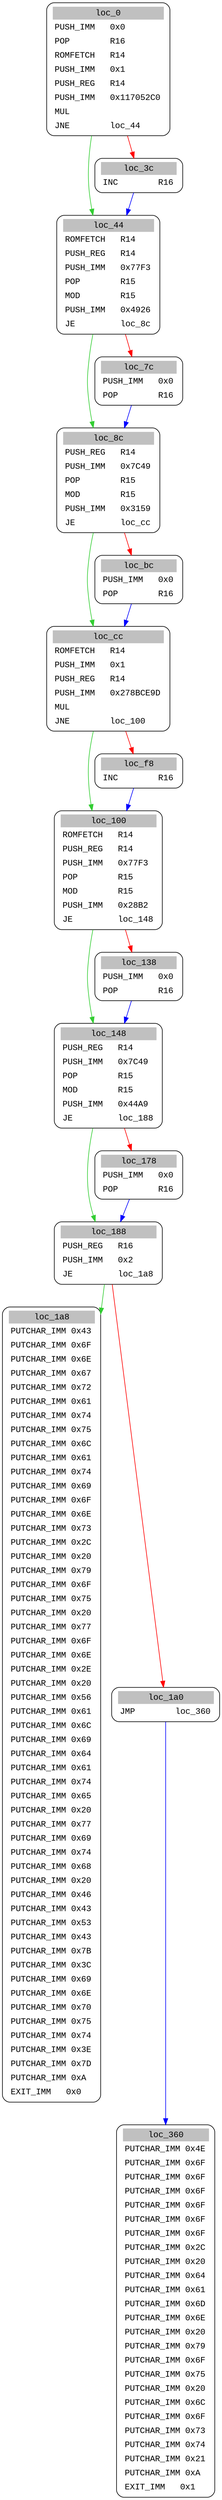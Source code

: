 digraph asm_graph {
0 [
shape="Mrecord" fontname="Courier New"label =<<table border="0" cellborder="0" cellpadding="3"><tr><td align="center" colspan="2" bgcolor="grey">loc_0</td></tr><tr><td align="left">PUSH_IMM   0x0</td></tr><tr><td align="left">POP        R16</td></tr><tr><td align="left">ROMFETCH   R14</td></tr><tr><td align="left">PUSH_IMM   0x1</td></tr><tr><td align="left">PUSH_REG   R14</td></tr><tr><td align="left">PUSH_IMM   0x117052C0</td></tr><tr><td align="left">MUL        </td></tr><tr><td align="left">JNE        loc_44</td></tr></table>> ];
1 [
shape="Mrecord" fontname="Courier New"label =<<table border="0" cellborder="0" cellpadding="3"><tr><td align="center" colspan="2" bgcolor="grey">loc_44</td></tr><tr><td align="left">ROMFETCH   R14</td></tr><tr><td align="left">PUSH_REG   R14</td></tr><tr><td align="left">PUSH_IMM   0x77F3</td></tr><tr><td align="left">POP        R15</td></tr><tr><td align="left">MOD        R15</td></tr><tr><td align="left">PUSH_IMM   0x4926</td></tr><tr><td align="left">JE         loc_8c</td></tr></table>> ];
2 [
shape="Mrecord" fontname="Courier New"label =<<table border="0" cellborder="0" cellpadding="3"><tr><td align="center" colspan="2" bgcolor="grey">loc_3c</td></tr><tr><td align="left">INC        R16</td></tr></table>> ];
3 [
shape="Mrecord" fontname="Courier New"label =<<table border="0" cellborder="0" cellpadding="3"><tr><td align="center" colspan="2" bgcolor="grey">loc_8c</td></tr><tr><td align="left">PUSH_REG   R14</td></tr><tr><td align="left">PUSH_IMM   0x7C49</td></tr><tr><td align="left">POP        R15</td></tr><tr><td align="left">MOD        R15</td></tr><tr><td align="left">PUSH_IMM   0x3159</td></tr><tr><td align="left">JE         loc_cc</td></tr></table>> ];
4 [
shape="Mrecord" fontname="Courier New"label =<<table border="0" cellborder="0" cellpadding="3"><tr><td align="center" colspan="2" bgcolor="grey">loc_7c</td></tr><tr><td align="left">PUSH_IMM   0x0</td></tr><tr><td align="left">POP        R16</td></tr></table>> ];
5 [
shape="Mrecord" fontname="Courier New"label =<<table border="0" cellborder="0" cellpadding="3"><tr><td align="center" colspan="2" bgcolor="grey">loc_cc</td></tr><tr><td align="left">ROMFETCH   R14</td></tr><tr><td align="left">PUSH_IMM   0x1</td></tr><tr><td align="left">PUSH_REG   R14</td></tr><tr><td align="left">PUSH_IMM   0x278BCE9D</td></tr><tr><td align="left">MUL        </td></tr><tr><td align="left">JNE        loc_100</td></tr></table>> ];
6 [
shape="Mrecord" fontname="Courier New"label =<<table border="0" cellborder="0" cellpadding="3"><tr><td align="center" colspan="2" bgcolor="grey">loc_bc</td></tr><tr><td align="left">PUSH_IMM   0x0</td></tr><tr><td align="left">POP        R16</td></tr></table>> ];
7 [
shape="Mrecord" fontname="Courier New"label =<<table border="0" cellborder="0" cellpadding="3"><tr><td align="center" colspan="2" bgcolor="grey">loc_100</td></tr><tr><td align="left">ROMFETCH   R14</td></tr><tr><td align="left">PUSH_REG   R14</td></tr><tr><td align="left">PUSH_IMM   0x77F3</td></tr><tr><td align="left">POP        R15</td></tr><tr><td align="left">MOD        R15</td></tr><tr><td align="left">PUSH_IMM   0x28B2</td></tr><tr><td align="left">JE         loc_148</td></tr></table>> ];
8 [
shape="Mrecord" fontname="Courier New"label =<<table border="0" cellborder="0" cellpadding="3"><tr><td align="center" colspan="2" bgcolor="grey">loc_f8</td></tr><tr><td align="left">INC        R16</td></tr></table>> ];
9 [
shape="Mrecord" fontname="Courier New"label =<<table border="0" cellborder="0" cellpadding="3"><tr><td align="center" colspan="2" bgcolor="grey">loc_148</td></tr><tr><td align="left">PUSH_REG   R14</td></tr><tr><td align="left">PUSH_IMM   0x7C49</td></tr><tr><td align="left">POP        R15</td></tr><tr><td align="left">MOD        R15</td></tr><tr><td align="left">PUSH_IMM   0x44A9</td></tr><tr><td align="left">JE         loc_188</td></tr></table>> ];
10 [
shape="Mrecord" fontname="Courier New"label =<<table border="0" cellborder="0" cellpadding="3"><tr><td align="center" colspan="2" bgcolor="grey">loc_138</td></tr><tr><td align="left">PUSH_IMM   0x0</td></tr><tr><td align="left">POP        R16</td></tr></table>> ];
11 [
shape="Mrecord" fontname="Courier New"label =<<table border="0" cellborder="0" cellpadding="3"><tr><td align="center" colspan="2" bgcolor="grey">loc_188</td></tr><tr><td align="left">PUSH_REG   R16</td></tr><tr><td align="left">PUSH_IMM   0x2</td></tr><tr><td align="left">JE         loc_1a8</td></tr></table>> ];
12 [
shape="Mrecord" fontname="Courier New"label =<<table border="0" cellborder="0" cellpadding="3"><tr><td align="center" colspan="2" bgcolor="grey">loc_178</td></tr><tr><td align="left">PUSH_IMM   0x0</td></tr><tr><td align="left">POP        R16</td></tr></table>> ];
13 [
shape="Mrecord" fontname="Courier New"label =<<table border="0" cellborder="0" cellpadding="3"><tr><td align="center" colspan="2" bgcolor="grey">loc_1a8</td></tr><tr><td align="left">PUTCHAR_IMM 0x43</td></tr><tr><td align="left">PUTCHAR_IMM 0x6F</td></tr><tr><td align="left">PUTCHAR_IMM 0x6E</td></tr><tr><td align="left">PUTCHAR_IMM 0x67</td></tr><tr><td align="left">PUTCHAR_IMM 0x72</td></tr><tr><td align="left">PUTCHAR_IMM 0x61</td></tr><tr><td align="left">PUTCHAR_IMM 0x74</td></tr><tr><td align="left">PUTCHAR_IMM 0x75</td></tr><tr><td align="left">PUTCHAR_IMM 0x6C</td></tr><tr><td align="left">PUTCHAR_IMM 0x61</td></tr><tr><td align="left">PUTCHAR_IMM 0x74</td></tr><tr><td align="left">PUTCHAR_IMM 0x69</td></tr><tr><td align="left">PUTCHAR_IMM 0x6F</td></tr><tr><td align="left">PUTCHAR_IMM 0x6E</td></tr><tr><td align="left">PUTCHAR_IMM 0x73</td></tr><tr><td align="left">PUTCHAR_IMM 0x2C</td></tr><tr><td align="left">PUTCHAR_IMM 0x20</td></tr><tr><td align="left">PUTCHAR_IMM 0x79</td></tr><tr><td align="left">PUTCHAR_IMM 0x6F</td></tr><tr><td align="left">PUTCHAR_IMM 0x75</td></tr><tr><td align="left">PUTCHAR_IMM 0x20</td></tr><tr><td align="left">PUTCHAR_IMM 0x77</td></tr><tr><td align="left">PUTCHAR_IMM 0x6F</td></tr><tr><td align="left">PUTCHAR_IMM 0x6E</td></tr><tr><td align="left">PUTCHAR_IMM 0x2E</td></tr><tr><td align="left">PUTCHAR_IMM 0x20</td></tr><tr><td align="left">PUTCHAR_IMM 0x56</td></tr><tr><td align="left">PUTCHAR_IMM 0x61</td></tr><tr><td align="left">PUTCHAR_IMM 0x6C</td></tr><tr><td align="left">PUTCHAR_IMM 0x69</td></tr><tr><td align="left">PUTCHAR_IMM 0x64</td></tr><tr><td align="left">PUTCHAR_IMM 0x61</td></tr><tr><td align="left">PUTCHAR_IMM 0x74</td></tr><tr><td align="left">PUTCHAR_IMM 0x65</td></tr><tr><td align="left">PUTCHAR_IMM 0x20</td></tr><tr><td align="left">PUTCHAR_IMM 0x77</td></tr><tr><td align="left">PUTCHAR_IMM 0x69</td></tr><tr><td align="left">PUTCHAR_IMM 0x74</td></tr><tr><td align="left">PUTCHAR_IMM 0x68</td></tr><tr><td align="left">PUTCHAR_IMM 0x20</td></tr><tr><td align="left">PUTCHAR_IMM 0x46</td></tr><tr><td align="left">PUTCHAR_IMM 0x43</td></tr><tr><td align="left">PUTCHAR_IMM 0x53</td></tr><tr><td align="left">PUTCHAR_IMM 0x43</td></tr><tr><td align="left">PUTCHAR_IMM 0x7B</td></tr><tr><td align="left">PUTCHAR_IMM 0x3C</td></tr><tr><td align="left">PUTCHAR_IMM 0x69</td></tr><tr><td align="left">PUTCHAR_IMM 0x6E</td></tr><tr><td align="left">PUTCHAR_IMM 0x70</td></tr><tr><td align="left">PUTCHAR_IMM 0x75</td></tr><tr><td align="left">PUTCHAR_IMM 0x74</td></tr><tr><td align="left">PUTCHAR_IMM 0x3E</td></tr><tr><td align="left">PUTCHAR_IMM 0x7D</td></tr><tr><td align="left">PUTCHAR_IMM 0xA</td></tr><tr><td align="left">EXIT_IMM   0x0</td></tr></table>> ];
14 [
shape="Mrecord" fontname="Courier New"label =<<table border="0" cellborder="0" cellpadding="3"><tr><td align="center" colspan="2" bgcolor="grey">loc_1a0</td></tr><tr><td align="left">JMP        loc_360</td></tr></table>> ];
15 [
shape="Mrecord" fontname="Courier New"label =<<table border="0" cellborder="0" cellpadding="3"><tr><td align="center" colspan="2" bgcolor="grey">loc_360</td></tr><tr><td align="left">PUTCHAR_IMM 0x4E</td></tr><tr><td align="left">PUTCHAR_IMM 0x6F</td></tr><tr><td align="left">PUTCHAR_IMM 0x6F</td></tr><tr><td align="left">PUTCHAR_IMM 0x6F</td></tr><tr><td align="left">PUTCHAR_IMM 0x6F</td></tr><tr><td align="left">PUTCHAR_IMM 0x6F</td></tr><tr><td align="left">PUTCHAR_IMM 0x6F</td></tr><tr><td align="left">PUTCHAR_IMM 0x2C</td></tr><tr><td align="left">PUTCHAR_IMM 0x20</td></tr><tr><td align="left">PUTCHAR_IMM 0x64</td></tr><tr><td align="left">PUTCHAR_IMM 0x61</td></tr><tr><td align="left">PUTCHAR_IMM 0x6D</td></tr><tr><td align="left">PUTCHAR_IMM 0x6E</td></tr><tr><td align="left">PUTCHAR_IMM 0x20</td></tr><tr><td align="left">PUTCHAR_IMM 0x79</td></tr><tr><td align="left">PUTCHAR_IMM 0x6F</td></tr><tr><td align="left">PUTCHAR_IMM 0x75</td></tr><tr><td align="left">PUTCHAR_IMM 0x20</td></tr><tr><td align="left">PUTCHAR_IMM 0x6C</td></tr><tr><td align="left">PUTCHAR_IMM 0x6F</td></tr><tr><td align="left">PUTCHAR_IMM 0x73</td></tr><tr><td align="left">PUTCHAR_IMM 0x74</td></tr><tr><td align="left">PUTCHAR_IMM 0x21</td></tr><tr><td align="left">PUTCHAR_IMM 0xA</td></tr><tr><td align="left">EXIT_IMM   0x1</td></tr></table>> ];
0 -> 1[color="limegreen"];
0 -> 2[color="red"];
2 -> 1[color="blue"];
1 -> 4[color="red"];
8 -> 7[color="blue"];
7 -> 9[color="limegreen"];
7 -> 10[color="red"];
10 -> 9[color="blue"];
9 -> 11[color="limegreen"];
9 -> 12[color="red"];
12 -> 11[color="blue"];
11 -> 13[color="limegreen"];
11 -> 14[color="red"];
14 -> 15[color="blue"];
1 -> 3[color="limegreen"];
3 -> 6[color="red"];
3 -> 5[color="limegreen"];
5 -> 7[color="limegreen"];
5 -> 8[color="red"];
4 -> 3[color="blue"];
6 -> 5[color="blue"];
}
